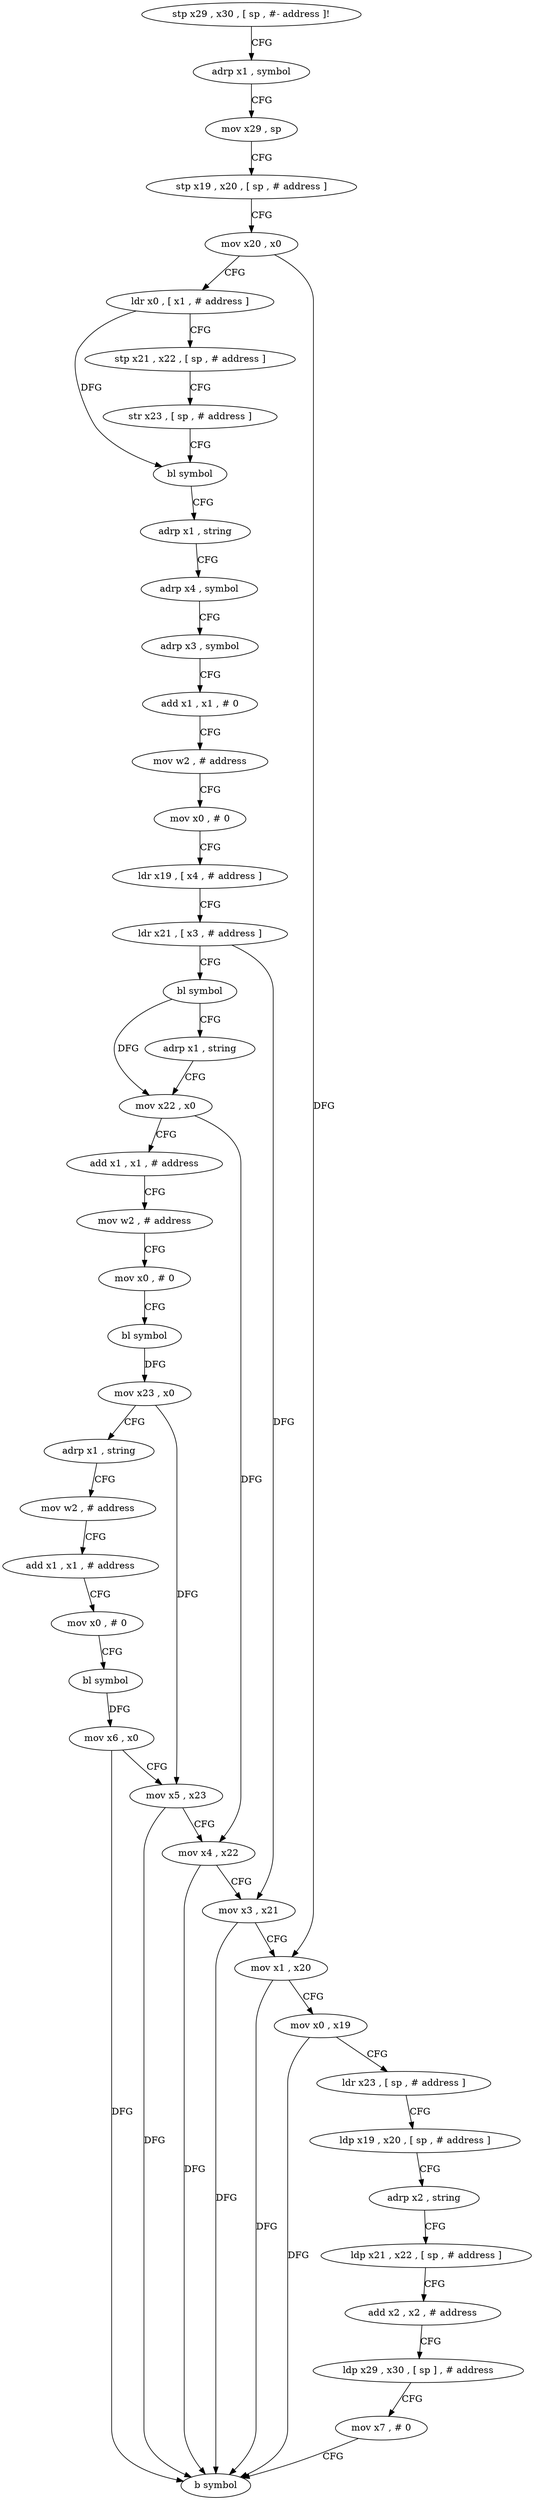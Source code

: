 digraph "func" {
"4201360" [label = "stp x29 , x30 , [ sp , #- address ]!" ]
"4201364" [label = "adrp x1 , symbol" ]
"4201368" [label = "mov x29 , sp" ]
"4201372" [label = "stp x19 , x20 , [ sp , # address ]" ]
"4201376" [label = "mov x20 , x0" ]
"4201380" [label = "ldr x0 , [ x1 , # address ]" ]
"4201384" [label = "stp x21 , x22 , [ sp , # address ]" ]
"4201388" [label = "str x23 , [ sp , # address ]" ]
"4201392" [label = "bl symbol" ]
"4201396" [label = "adrp x1 , string" ]
"4201400" [label = "adrp x4 , symbol" ]
"4201404" [label = "adrp x3 , symbol" ]
"4201408" [label = "add x1 , x1 , # 0" ]
"4201412" [label = "mov w2 , # address" ]
"4201416" [label = "mov x0 , # 0" ]
"4201420" [label = "ldr x19 , [ x4 , # address ]" ]
"4201424" [label = "ldr x21 , [ x3 , # address ]" ]
"4201428" [label = "bl symbol" ]
"4201432" [label = "adrp x1 , string" ]
"4201436" [label = "mov x22 , x0" ]
"4201440" [label = "add x1 , x1 , # address" ]
"4201444" [label = "mov w2 , # address" ]
"4201448" [label = "mov x0 , # 0" ]
"4201452" [label = "bl symbol" ]
"4201456" [label = "mov x23 , x0" ]
"4201460" [label = "adrp x1 , string" ]
"4201464" [label = "mov w2 , # address" ]
"4201468" [label = "add x1 , x1 , # address" ]
"4201472" [label = "mov x0 , # 0" ]
"4201476" [label = "bl symbol" ]
"4201480" [label = "mov x6 , x0" ]
"4201484" [label = "mov x5 , x23" ]
"4201488" [label = "mov x4 , x22" ]
"4201492" [label = "mov x3 , x21" ]
"4201496" [label = "mov x1 , x20" ]
"4201500" [label = "mov x0 , x19" ]
"4201504" [label = "ldr x23 , [ sp , # address ]" ]
"4201508" [label = "ldp x19 , x20 , [ sp , # address ]" ]
"4201512" [label = "adrp x2 , string" ]
"4201516" [label = "ldp x21 , x22 , [ sp , # address ]" ]
"4201520" [label = "add x2 , x2 , # address" ]
"4201524" [label = "ldp x29 , x30 , [ sp ] , # address" ]
"4201528" [label = "mov x7 , # 0" ]
"4201532" [label = "b symbol" ]
"4201360" -> "4201364" [ label = "CFG" ]
"4201364" -> "4201368" [ label = "CFG" ]
"4201368" -> "4201372" [ label = "CFG" ]
"4201372" -> "4201376" [ label = "CFG" ]
"4201376" -> "4201380" [ label = "CFG" ]
"4201376" -> "4201496" [ label = "DFG" ]
"4201380" -> "4201384" [ label = "CFG" ]
"4201380" -> "4201392" [ label = "DFG" ]
"4201384" -> "4201388" [ label = "CFG" ]
"4201388" -> "4201392" [ label = "CFG" ]
"4201392" -> "4201396" [ label = "CFG" ]
"4201396" -> "4201400" [ label = "CFG" ]
"4201400" -> "4201404" [ label = "CFG" ]
"4201404" -> "4201408" [ label = "CFG" ]
"4201408" -> "4201412" [ label = "CFG" ]
"4201412" -> "4201416" [ label = "CFG" ]
"4201416" -> "4201420" [ label = "CFG" ]
"4201420" -> "4201424" [ label = "CFG" ]
"4201424" -> "4201428" [ label = "CFG" ]
"4201424" -> "4201492" [ label = "DFG" ]
"4201428" -> "4201432" [ label = "CFG" ]
"4201428" -> "4201436" [ label = "DFG" ]
"4201432" -> "4201436" [ label = "CFG" ]
"4201436" -> "4201440" [ label = "CFG" ]
"4201436" -> "4201488" [ label = "DFG" ]
"4201440" -> "4201444" [ label = "CFG" ]
"4201444" -> "4201448" [ label = "CFG" ]
"4201448" -> "4201452" [ label = "CFG" ]
"4201452" -> "4201456" [ label = "DFG" ]
"4201456" -> "4201460" [ label = "CFG" ]
"4201456" -> "4201484" [ label = "DFG" ]
"4201460" -> "4201464" [ label = "CFG" ]
"4201464" -> "4201468" [ label = "CFG" ]
"4201468" -> "4201472" [ label = "CFG" ]
"4201472" -> "4201476" [ label = "CFG" ]
"4201476" -> "4201480" [ label = "DFG" ]
"4201480" -> "4201484" [ label = "CFG" ]
"4201480" -> "4201532" [ label = "DFG" ]
"4201484" -> "4201488" [ label = "CFG" ]
"4201484" -> "4201532" [ label = "DFG" ]
"4201488" -> "4201492" [ label = "CFG" ]
"4201488" -> "4201532" [ label = "DFG" ]
"4201492" -> "4201496" [ label = "CFG" ]
"4201492" -> "4201532" [ label = "DFG" ]
"4201496" -> "4201500" [ label = "CFG" ]
"4201496" -> "4201532" [ label = "DFG" ]
"4201500" -> "4201504" [ label = "CFG" ]
"4201500" -> "4201532" [ label = "DFG" ]
"4201504" -> "4201508" [ label = "CFG" ]
"4201508" -> "4201512" [ label = "CFG" ]
"4201512" -> "4201516" [ label = "CFG" ]
"4201516" -> "4201520" [ label = "CFG" ]
"4201520" -> "4201524" [ label = "CFG" ]
"4201524" -> "4201528" [ label = "CFG" ]
"4201528" -> "4201532" [ label = "CFG" ]
}
